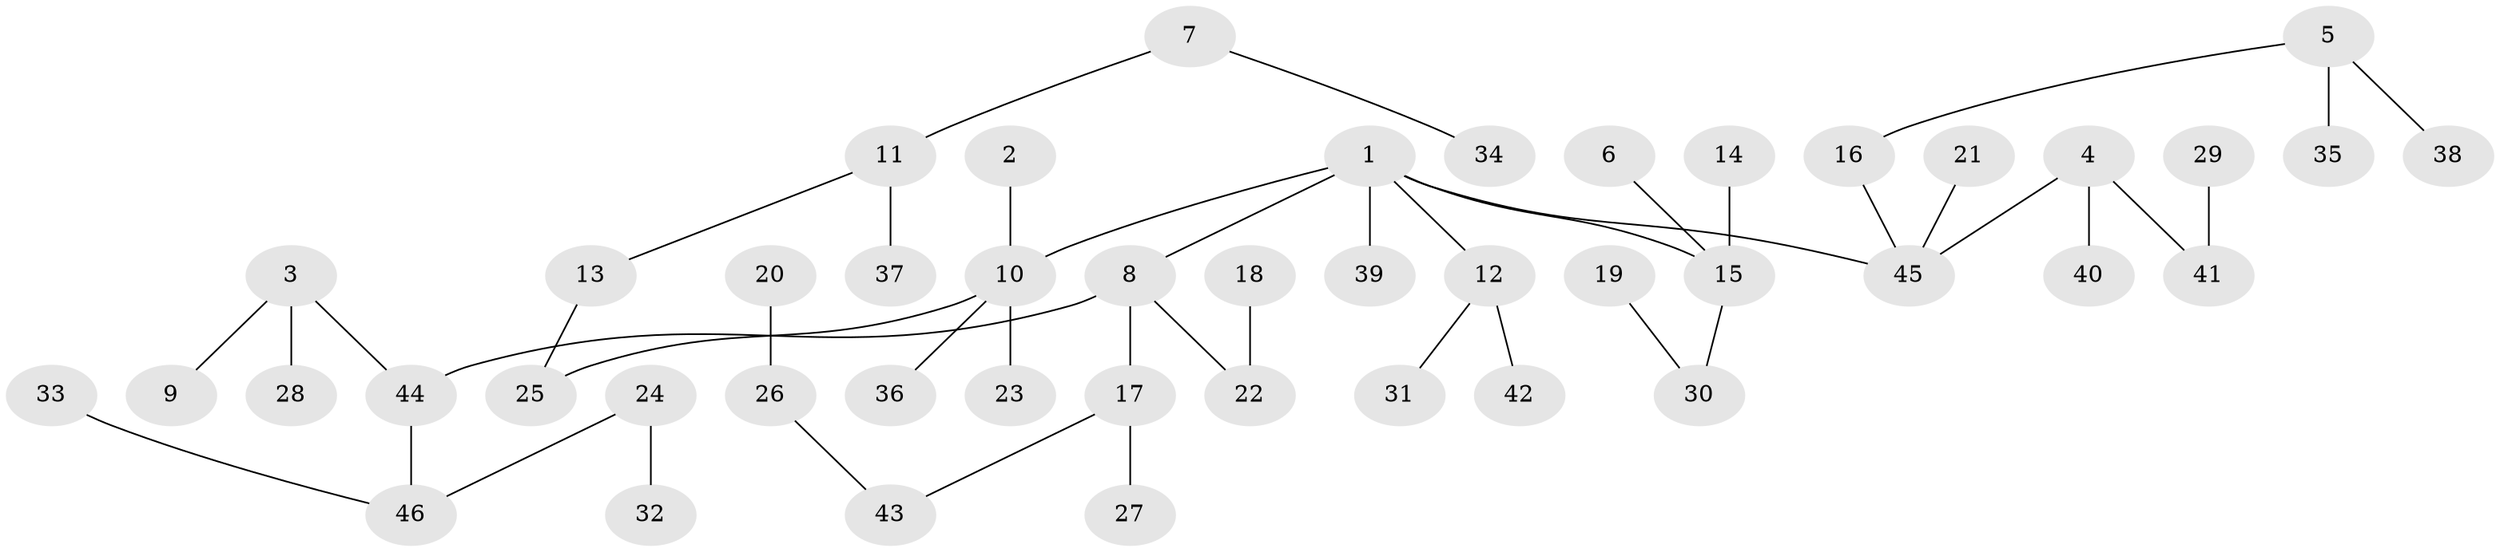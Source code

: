 // original degree distribution, {5: 0.035398230088495575, 4: 0.08849557522123894, 6: 0.017699115044247787, 3: 0.11504424778761062, 1: 0.48672566371681414, 2: 0.25663716814159293}
// Generated by graph-tools (version 1.1) at 2025/37/03/04/25 23:37:22]
// undirected, 46 vertices, 45 edges
graph export_dot {
  node [color=gray90,style=filled];
  1;
  2;
  3;
  4;
  5;
  6;
  7;
  8;
  9;
  10;
  11;
  12;
  13;
  14;
  15;
  16;
  17;
  18;
  19;
  20;
  21;
  22;
  23;
  24;
  25;
  26;
  27;
  28;
  29;
  30;
  31;
  32;
  33;
  34;
  35;
  36;
  37;
  38;
  39;
  40;
  41;
  42;
  43;
  44;
  45;
  46;
  1 -- 8 [weight=1.0];
  1 -- 10 [weight=1.0];
  1 -- 12 [weight=1.0];
  1 -- 15 [weight=1.0];
  1 -- 39 [weight=1.0];
  1 -- 45 [weight=1.0];
  2 -- 10 [weight=1.0];
  3 -- 9 [weight=1.0];
  3 -- 28 [weight=1.0];
  3 -- 44 [weight=1.0];
  4 -- 40 [weight=1.0];
  4 -- 41 [weight=1.0];
  4 -- 45 [weight=1.0];
  5 -- 16 [weight=1.0];
  5 -- 35 [weight=1.0];
  5 -- 38 [weight=1.0];
  6 -- 15 [weight=1.0];
  7 -- 11 [weight=1.0];
  7 -- 34 [weight=1.0];
  8 -- 17 [weight=1.0];
  8 -- 22 [weight=1.0];
  8 -- 44 [weight=1.0];
  10 -- 23 [weight=1.0];
  10 -- 25 [weight=1.0];
  10 -- 36 [weight=1.0];
  11 -- 13 [weight=1.0];
  11 -- 37 [weight=1.0];
  12 -- 31 [weight=1.0];
  12 -- 42 [weight=1.0];
  13 -- 25 [weight=1.0];
  14 -- 15 [weight=1.0];
  15 -- 30 [weight=1.0];
  16 -- 45 [weight=1.0];
  17 -- 27 [weight=1.0];
  17 -- 43 [weight=1.0];
  18 -- 22 [weight=1.0];
  19 -- 30 [weight=1.0];
  20 -- 26 [weight=1.0];
  21 -- 45 [weight=1.0];
  24 -- 32 [weight=1.0];
  24 -- 46 [weight=1.0];
  26 -- 43 [weight=1.0];
  29 -- 41 [weight=1.0];
  33 -- 46 [weight=1.0];
  44 -- 46 [weight=1.0];
}
